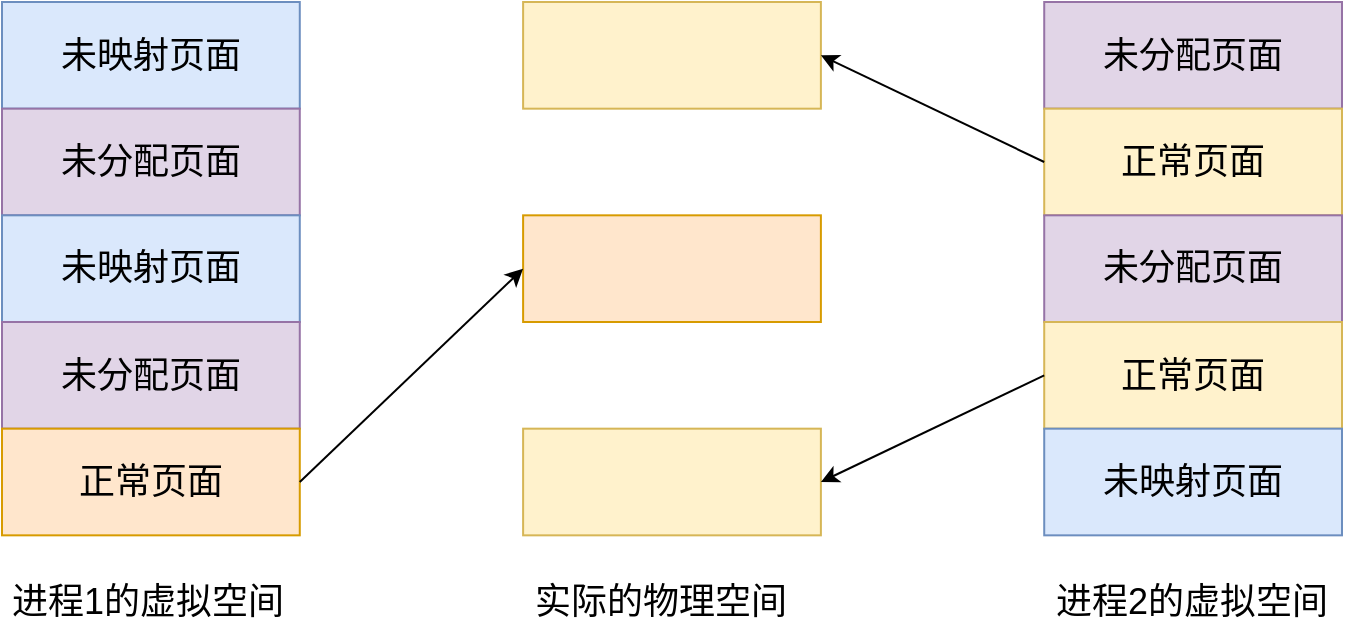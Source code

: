 <mxfile version="21.6.5" type="github">
  <diagram name="第 1 页" id="e1ImgbCIdk8GMLp1N5rD">
    <mxGraphModel dx="880" dy="446" grid="1" gridSize="10" guides="1" tooltips="1" connect="1" arrows="1" fold="1" page="1" pageScale="1" pageWidth="827" pageHeight="1169" math="0" shadow="0">
      <root>
        <mxCell id="0" />
        <mxCell id="1" parent="0" />
        <mxCell id="NqFsoKoNRnCAgKv0YO8k-2" value="未映射页面" style="rounded=0;whiteSpace=wrap;html=1;fillColor=#dae8fc;strokeColor=#6c8ebf;fontSize=18;" vertex="1" parent="1">
          <mxGeometry x="70" y="570" width="148.889" height="53.333" as="geometry" />
        </mxCell>
        <mxCell id="NqFsoKoNRnCAgKv0YO8k-3" value="未分配页面" style="rounded=0;whiteSpace=wrap;html=1;fillColor=#e1d5e7;strokeColor=#9673a6;fontSize=18;" vertex="1" parent="1">
          <mxGeometry x="70" y="623.333" width="148.889" height="53.333" as="geometry" />
        </mxCell>
        <mxCell id="NqFsoKoNRnCAgKv0YO8k-4" value="未映射页面" style="rounded=0;whiteSpace=wrap;html=1;fillColor=#dae8fc;strokeColor=#6c8ebf;fontSize=18;" vertex="1" parent="1">
          <mxGeometry x="70" y="676.667" width="148.889" height="53.333" as="geometry" />
        </mxCell>
        <mxCell id="NqFsoKoNRnCAgKv0YO8k-5" value="未分配页面" style="rounded=0;whiteSpace=wrap;html=1;fillColor=#e1d5e7;strokeColor=#9673a6;fontSize=18;" vertex="1" parent="1">
          <mxGeometry x="70" y="730" width="148.889" height="53.333" as="geometry" />
        </mxCell>
        <mxCell id="NqFsoKoNRnCAgKv0YO8k-6" value="正常页面" style="rounded=0;whiteSpace=wrap;html=1;fillColor=#ffe6cc;strokeColor=#d79b00;fontSize=18;" vertex="1" parent="1">
          <mxGeometry x="70" y="783.333" width="148.889" height="53.333" as="geometry" />
        </mxCell>
        <mxCell id="NqFsoKoNRnCAgKv0YO8k-7" value="" style="rounded=0;whiteSpace=wrap;html=1;fillColor=#fff2cc;strokeColor=#d6b656;fontSize=18;" vertex="1" parent="1">
          <mxGeometry x="330.556" y="570" width="148.889" height="53.333" as="geometry" />
        </mxCell>
        <mxCell id="NqFsoKoNRnCAgKv0YO8k-8" value="" style="rounded=0;whiteSpace=wrap;html=1;fillColor=#ffe6cc;strokeColor=#d79b00;fontSize=18;" vertex="1" parent="1">
          <mxGeometry x="330.556" y="676.667" width="148.889" height="53.333" as="geometry" />
        </mxCell>
        <mxCell id="NqFsoKoNRnCAgKv0YO8k-9" value="" style="rounded=0;whiteSpace=wrap;html=1;fillColor=#fff2cc;strokeColor=#d6b656;fontSize=18;" vertex="1" parent="1">
          <mxGeometry x="330.556" y="783.333" width="148.889" height="53.333" as="geometry" />
        </mxCell>
        <mxCell id="NqFsoKoNRnCAgKv0YO8k-10" value="未分配页面" style="rounded=0;whiteSpace=wrap;html=1;fillColor=#e1d5e7;strokeColor=#9673a6;fontSize=18;" vertex="1" parent="1">
          <mxGeometry x="591.111" y="570" width="148.889" height="53.333" as="geometry" />
        </mxCell>
        <mxCell id="NqFsoKoNRnCAgKv0YO8k-11" value="正常页面" style="rounded=0;whiteSpace=wrap;html=1;fillColor=#fff2cc;strokeColor=#d6b656;fontSize=18;" vertex="1" parent="1">
          <mxGeometry x="591.111" y="623.333" width="148.889" height="53.333" as="geometry" />
        </mxCell>
        <mxCell id="NqFsoKoNRnCAgKv0YO8k-12" value="未分配页面" style="rounded=0;whiteSpace=wrap;html=1;fillColor=#e1d5e7;strokeColor=#9673a6;fontSize=18;" vertex="1" parent="1">
          <mxGeometry x="591.111" y="676.667" width="148.889" height="53.333" as="geometry" />
        </mxCell>
        <mxCell id="NqFsoKoNRnCAgKv0YO8k-13" value="正常页面" style="rounded=0;whiteSpace=wrap;html=1;fillColor=#fff2cc;strokeColor=#d6b656;fontSize=18;" vertex="1" parent="1">
          <mxGeometry x="591.111" y="730" width="148.889" height="53.333" as="geometry" />
        </mxCell>
        <mxCell id="NqFsoKoNRnCAgKv0YO8k-14" value="未映射页面" style="rounded=0;whiteSpace=wrap;html=1;fillColor=#dae8fc;strokeColor=#6c8ebf;fontSize=18;" vertex="1" parent="1">
          <mxGeometry x="591.111" y="783.333" width="148.889" height="53.333" as="geometry" />
        </mxCell>
        <mxCell id="NqFsoKoNRnCAgKv0YO8k-15" value="进程1的虚拟空间" style="text;html=1;strokeColor=none;fillColor=none;align=center;verticalAlign=middle;whiteSpace=wrap;rounded=0;fontSize=18;" vertex="1" parent="1">
          <mxGeometry x="70" y="850" width="146.48" height="40" as="geometry" />
        </mxCell>
        <mxCell id="NqFsoKoNRnCAgKv0YO8k-16" value="进程2的虚拟空间" style="text;html=1;strokeColor=none;fillColor=none;align=center;verticalAlign=middle;whiteSpace=wrap;rounded=0;fontSize=18;" vertex="1" parent="1">
          <mxGeometry x="592.32" y="850" width="146.48" height="40" as="geometry" />
        </mxCell>
        <mxCell id="NqFsoKoNRnCAgKv0YO8k-17" value="实际的物理空间" style="text;html=1;strokeColor=none;fillColor=none;align=center;verticalAlign=middle;whiteSpace=wrap;rounded=0;fontSize=18;" vertex="1" parent="1">
          <mxGeometry x="330.56" y="850" width="137.04" height="40" as="geometry" />
        </mxCell>
        <mxCell id="NqFsoKoNRnCAgKv0YO8k-19" value="" style="endArrow=classic;html=1;rounded=0;exitX=0;exitY=0.5;exitDx=0;exitDy=0;exitPerimeter=0;entryX=1;entryY=0.5;entryDx=0;entryDy=0;fontSize=18;" edge="1" parent="1" source="NqFsoKoNRnCAgKv0YO8k-11" target="NqFsoKoNRnCAgKv0YO8k-7">
          <mxGeometry width="50" height="50" relative="1" as="geometry">
            <mxPoint x="405.0" y="623.333" as="sourcePoint" />
            <mxPoint x="467.037" y="556.667" as="targetPoint" />
          </mxGeometry>
        </mxCell>
        <mxCell id="NqFsoKoNRnCAgKv0YO8k-20" value="" style="endArrow=classic;html=1;rounded=0;exitX=0;exitY=0.5;exitDx=0;exitDy=0;entryX=1;entryY=0.5;entryDx=0;entryDy=0;fontSize=18;" edge="1" parent="1" source="NqFsoKoNRnCAgKv0YO8k-13" target="NqFsoKoNRnCAgKv0YO8k-9">
          <mxGeometry width="50" height="50" relative="1" as="geometry">
            <mxPoint x="405.0" y="623.333" as="sourcePoint" />
            <mxPoint x="467.037" y="556.667" as="targetPoint" />
          </mxGeometry>
        </mxCell>
        <mxCell id="NqFsoKoNRnCAgKv0YO8k-21" value="" style="endArrow=classic;html=1;rounded=0;exitX=1;exitY=0.5;exitDx=0;exitDy=0;entryX=0;entryY=0.5;entryDx=0;entryDy=0;fontSize=18;" edge="1" parent="1" source="NqFsoKoNRnCAgKv0YO8k-6" target="NqFsoKoNRnCAgKv0YO8k-8">
          <mxGeometry width="50" height="50" relative="1" as="geometry">
            <mxPoint x="405.0" y="623.333" as="sourcePoint" />
            <mxPoint x="467.037" y="556.667" as="targetPoint" />
          </mxGeometry>
        </mxCell>
      </root>
    </mxGraphModel>
  </diagram>
</mxfile>
